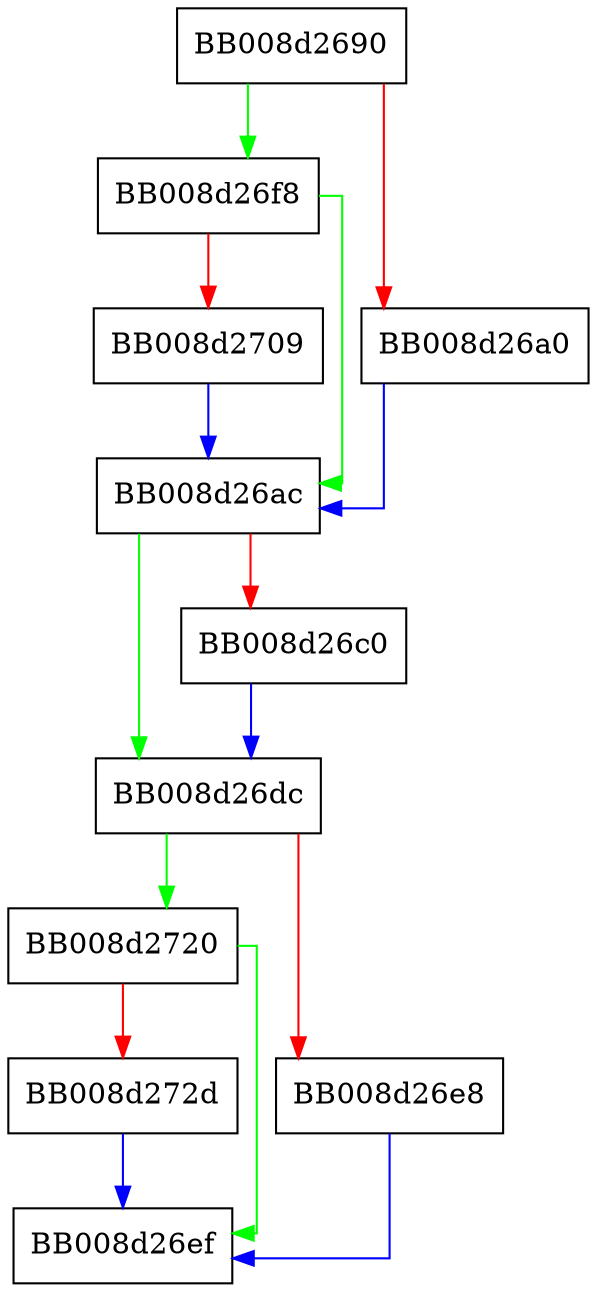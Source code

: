 digraph tzset {
  node [shape="box"];
  graph [splines=ortho];
  BB008d2690 -> BB008d26f8 [color="green"];
  BB008d2690 -> BB008d26a0 [color="red"];
  BB008d26a0 -> BB008d26ac [color="blue"];
  BB008d26ac -> BB008d26dc [color="green"];
  BB008d26ac -> BB008d26c0 [color="red"];
  BB008d26c0 -> BB008d26dc [color="blue"];
  BB008d26dc -> BB008d2720 [color="green"];
  BB008d26dc -> BB008d26e8 [color="red"];
  BB008d26e8 -> BB008d26ef [color="blue"];
  BB008d26f8 -> BB008d26ac [color="green"];
  BB008d26f8 -> BB008d2709 [color="red"];
  BB008d2709 -> BB008d26ac [color="blue"];
  BB008d2720 -> BB008d26ef [color="green"];
  BB008d2720 -> BB008d272d [color="red"];
  BB008d272d -> BB008d26ef [color="blue"];
}